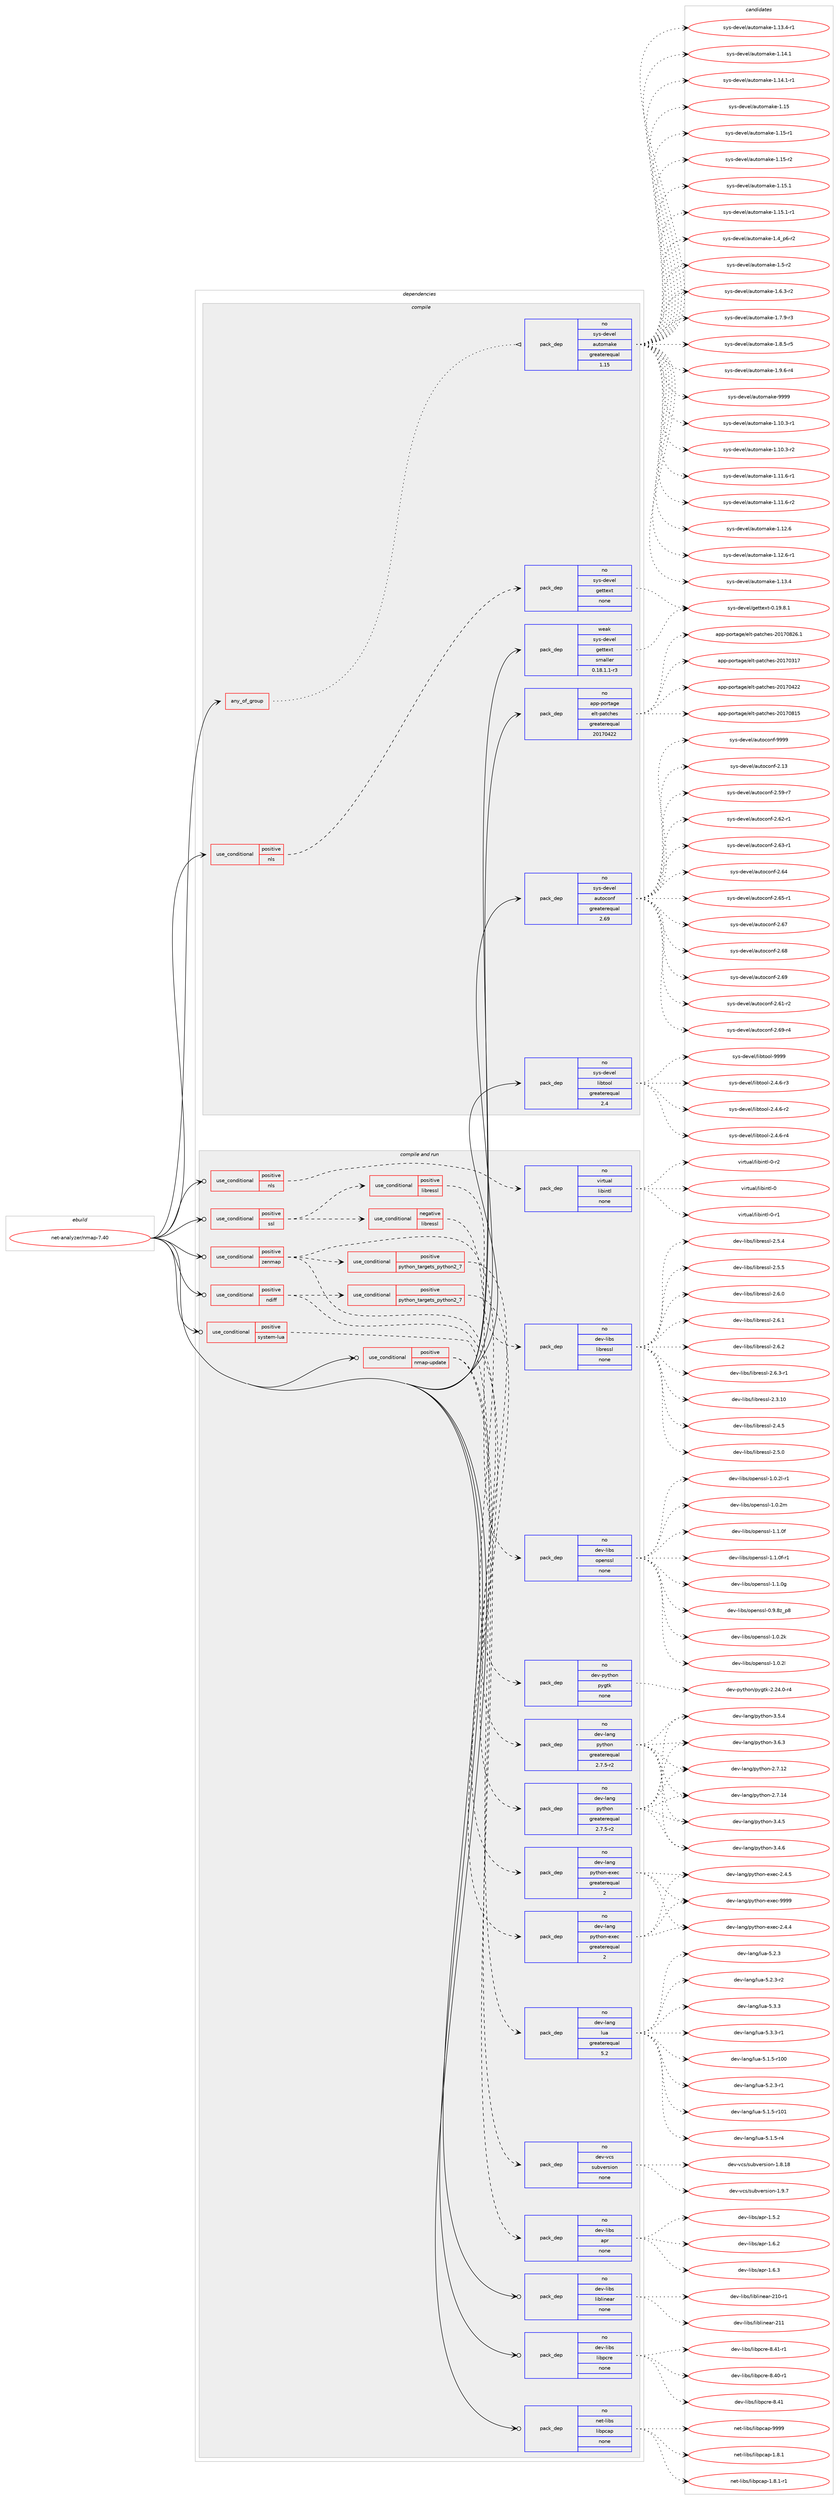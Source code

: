 digraph prolog {

# *************
# Graph options
# *************

newrank=true;
concentrate=true;
compound=true;
graph [rankdir=LR,fontname=Helvetica,fontsize=10,ranksep=1.5];#, ranksep=2.5, nodesep=0.2];
edge  [arrowhead=vee];
node  [fontname=Helvetica,fontsize=10];

# **********
# The ebuild
# **********

subgraph cluster_leftcol {
color=gray;
rank=same;
label=<<i>ebuild</i>>;
id [label="net-analyzer/nmap-7.40", color=red, width=4, href="../net-analyzer/nmap-7.40.svg"];
}

# ****************
# The dependencies
# ****************

subgraph cluster_midcol {
color=gray;
label=<<i>dependencies</i>>;
subgraph cluster_compile {
fillcolor="#eeeeee";
style=filled;
label=<<i>compile</i>>;
subgraph any6389 {
dependency402261 [label=<<TABLE BORDER="0" CELLBORDER="1" CELLSPACING="0" CELLPADDING="4"><TR><TD CELLPADDING="10">any_of_group</TD></TR></TABLE>>, shape=none, color=red];subgraph pack296473 {
dependency402262 [label=<<TABLE BORDER="0" CELLBORDER="1" CELLSPACING="0" CELLPADDING="4" WIDTH="220"><TR><TD ROWSPAN="6" CELLPADDING="30">pack_dep</TD></TR><TR><TD WIDTH="110">no</TD></TR><TR><TD>sys-devel</TD></TR><TR><TD>automake</TD></TR><TR><TD>greaterequal</TD></TR><TR><TD>1.15</TD></TR></TABLE>>, shape=none, color=blue];
}
dependency402261:e -> dependency402262:w [weight=20,style="dotted",arrowhead="oinv"];
}
id:e -> dependency402261:w [weight=20,style="solid",arrowhead="vee"];
subgraph cond99214 {
dependency402263 [label=<<TABLE BORDER="0" CELLBORDER="1" CELLSPACING="0" CELLPADDING="4"><TR><TD ROWSPAN="3" CELLPADDING="10">use_conditional</TD></TR><TR><TD>positive</TD></TR><TR><TD>nls</TD></TR></TABLE>>, shape=none, color=red];
subgraph pack296474 {
dependency402264 [label=<<TABLE BORDER="0" CELLBORDER="1" CELLSPACING="0" CELLPADDING="4" WIDTH="220"><TR><TD ROWSPAN="6" CELLPADDING="30">pack_dep</TD></TR><TR><TD WIDTH="110">no</TD></TR><TR><TD>sys-devel</TD></TR><TR><TD>gettext</TD></TR><TR><TD>none</TD></TR><TR><TD></TD></TR></TABLE>>, shape=none, color=blue];
}
dependency402263:e -> dependency402264:w [weight=20,style="dashed",arrowhead="vee"];
}
id:e -> dependency402263:w [weight=20,style="solid",arrowhead="vee"];
subgraph pack296475 {
dependency402265 [label=<<TABLE BORDER="0" CELLBORDER="1" CELLSPACING="0" CELLPADDING="4" WIDTH="220"><TR><TD ROWSPAN="6" CELLPADDING="30">pack_dep</TD></TR><TR><TD WIDTH="110">no</TD></TR><TR><TD>app-portage</TD></TR><TR><TD>elt-patches</TD></TR><TR><TD>greaterequal</TD></TR><TR><TD>20170422</TD></TR></TABLE>>, shape=none, color=blue];
}
id:e -> dependency402265:w [weight=20,style="solid",arrowhead="vee"];
subgraph pack296476 {
dependency402266 [label=<<TABLE BORDER="0" CELLBORDER="1" CELLSPACING="0" CELLPADDING="4" WIDTH="220"><TR><TD ROWSPAN="6" CELLPADDING="30">pack_dep</TD></TR><TR><TD WIDTH="110">no</TD></TR><TR><TD>sys-devel</TD></TR><TR><TD>autoconf</TD></TR><TR><TD>greaterequal</TD></TR><TR><TD>2.69</TD></TR></TABLE>>, shape=none, color=blue];
}
id:e -> dependency402266:w [weight=20,style="solid",arrowhead="vee"];
subgraph pack296477 {
dependency402267 [label=<<TABLE BORDER="0" CELLBORDER="1" CELLSPACING="0" CELLPADDING="4" WIDTH="220"><TR><TD ROWSPAN="6" CELLPADDING="30">pack_dep</TD></TR><TR><TD WIDTH="110">no</TD></TR><TR><TD>sys-devel</TD></TR><TR><TD>libtool</TD></TR><TR><TD>greaterequal</TD></TR><TR><TD>2.4</TD></TR></TABLE>>, shape=none, color=blue];
}
id:e -> dependency402267:w [weight=20,style="solid",arrowhead="vee"];
subgraph pack296478 {
dependency402268 [label=<<TABLE BORDER="0" CELLBORDER="1" CELLSPACING="0" CELLPADDING="4" WIDTH="220"><TR><TD ROWSPAN="6" CELLPADDING="30">pack_dep</TD></TR><TR><TD WIDTH="110">weak</TD></TR><TR><TD>sys-devel</TD></TR><TR><TD>gettext</TD></TR><TR><TD>smaller</TD></TR><TR><TD>0.18.1.1-r3</TD></TR></TABLE>>, shape=none, color=blue];
}
id:e -> dependency402268:w [weight=20,style="solid",arrowhead="vee"];
}
subgraph cluster_compileandrun {
fillcolor="#eeeeee";
style=filled;
label=<<i>compile and run</i>>;
subgraph cond99215 {
dependency402269 [label=<<TABLE BORDER="0" CELLBORDER="1" CELLSPACING="0" CELLPADDING="4"><TR><TD ROWSPAN="3" CELLPADDING="10">use_conditional</TD></TR><TR><TD>positive</TD></TR><TR><TD>ndiff</TD></TR></TABLE>>, shape=none, color=red];
subgraph cond99216 {
dependency402270 [label=<<TABLE BORDER="0" CELLBORDER="1" CELLSPACING="0" CELLPADDING="4"><TR><TD ROWSPAN="3" CELLPADDING="10">use_conditional</TD></TR><TR><TD>positive</TD></TR><TR><TD>python_targets_python2_7</TD></TR></TABLE>>, shape=none, color=red];
subgraph pack296479 {
dependency402271 [label=<<TABLE BORDER="0" CELLBORDER="1" CELLSPACING="0" CELLPADDING="4" WIDTH="220"><TR><TD ROWSPAN="6" CELLPADDING="30">pack_dep</TD></TR><TR><TD WIDTH="110">no</TD></TR><TR><TD>dev-lang</TD></TR><TR><TD>python</TD></TR><TR><TD>greaterequal</TD></TR><TR><TD>2.7.5-r2</TD></TR></TABLE>>, shape=none, color=blue];
}
dependency402270:e -> dependency402271:w [weight=20,style="dashed",arrowhead="vee"];
}
dependency402269:e -> dependency402270:w [weight=20,style="dashed",arrowhead="vee"];
subgraph pack296480 {
dependency402272 [label=<<TABLE BORDER="0" CELLBORDER="1" CELLSPACING="0" CELLPADDING="4" WIDTH="220"><TR><TD ROWSPAN="6" CELLPADDING="30">pack_dep</TD></TR><TR><TD WIDTH="110">no</TD></TR><TR><TD>dev-lang</TD></TR><TR><TD>python-exec</TD></TR><TR><TD>greaterequal</TD></TR><TR><TD>2</TD></TR></TABLE>>, shape=none, color=blue];
}
dependency402269:e -> dependency402272:w [weight=20,style="dashed",arrowhead="vee"];
}
id:e -> dependency402269:w [weight=20,style="solid",arrowhead="odotvee"];
subgraph cond99217 {
dependency402273 [label=<<TABLE BORDER="0" CELLBORDER="1" CELLSPACING="0" CELLPADDING="4"><TR><TD ROWSPAN="3" CELLPADDING="10">use_conditional</TD></TR><TR><TD>positive</TD></TR><TR><TD>nls</TD></TR></TABLE>>, shape=none, color=red];
subgraph pack296481 {
dependency402274 [label=<<TABLE BORDER="0" CELLBORDER="1" CELLSPACING="0" CELLPADDING="4" WIDTH="220"><TR><TD ROWSPAN="6" CELLPADDING="30">pack_dep</TD></TR><TR><TD WIDTH="110">no</TD></TR><TR><TD>virtual</TD></TR><TR><TD>libintl</TD></TR><TR><TD>none</TD></TR><TR><TD></TD></TR></TABLE>>, shape=none, color=blue];
}
dependency402273:e -> dependency402274:w [weight=20,style="dashed",arrowhead="vee"];
}
id:e -> dependency402273:w [weight=20,style="solid",arrowhead="odotvee"];
subgraph cond99218 {
dependency402275 [label=<<TABLE BORDER="0" CELLBORDER="1" CELLSPACING="0" CELLPADDING="4"><TR><TD ROWSPAN="3" CELLPADDING="10">use_conditional</TD></TR><TR><TD>positive</TD></TR><TR><TD>nmap-update</TD></TR></TABLE>>, shape=none, color=red];
subgraph pack296482 {
dependency402276 [label=<<TABLE BORDER="0" CELLBORDER="1" CELLSPACING="0" CELLPADDING="4" WIDTH="220"><TR><TD ROWSPAN="6" CELLPADDING="30">pack_dep</TD></TR><TR><TD WIDTH="110">no</TD></TR><TR><TD>dev-libs</TD></TR><TR><TD>apr</TD></TR><TR><TD>none</TD></TR><TR><TD></TD></TR></TABLE>>, shape=none, color=blue];
}
dependency402275:e -> dependency402276:w [weight=20,style="dashed",arrowhead="vee"];
subgraph pack296483 {
dependency402277 [label=<<TABLE BORDER="0" CELLBORDER="1" CELLSPACING="0" CELLPADDING="4" WIDTH="220"><TR><TD ROWSPAN="6" CELLPADDING="30">pack_dep</TD></TR><TR><TD WIDTH="110">no</TD></TR><TR><TD>dev-vcs</TD></TR><TR><TD>subversion</TD></TR><TR><TD>none</TD></TR><TR><TD></TD></TR></TABLE>>, shape=none, color=blue];
}
dependency402275:e -> dependency402277:w [weight=20,style="dashed",arrowhead="vee"];
}
id:e -> dependency402275:w [weight=20,style="solid",arrowhead="odotvee"];
subgraph cond99219 {
dependency402278 [label=<<TABLE BORDER="0" CELLBORDER="1" CELLSPACING="0" CELLPADDING="4"><TR><TD ROWSPAN="3" CELLPADDING="10">use_conditional</TD></TR><TR><TD>positive</TD></TR><TR><TD>ssl</TD></TR></TABLE>>, shape=none, color=red];
subgraph cond99220 {
dependency402279 [label=<<TABLE BORDER="0" CELLBORDER="1" CELLSPACING="0" CELLPADDING="4"><TR><TD ROWSPAN="3" CELLPADDING="10">use_conditional</TD></TR><TR><TD>negative</TD></TR><TR><TD>libressl</TD></TR></TABLE>>, shape=none, color=red];
subgraph pack296484 {
dependency402280 [label=<<TABLE BORDER="0" CELLBORDER="1" CELLSPACING="0" CELLPADDING="4" WIDTH="220"><TR><TD ROWSPAN="6" CELLPADDING="30">pack_dep</TD></TR><TR><TD WIDTH="110">no</TD></TR><TR><TD>dev-libs</TD></TR><TR><TD>openssl</TD></TR><TR><TD>none</TD></TR><TR><TD></TD></TR></TABLE>>, shape=none, color=blue];
}
dependency402279:e -> dependency402280:w [weight=20,style="dashed",arrowhead="vee"];
}
dependency402278:e -> dependency402279:w [weight=20,style="dashed",arrowhead="vee"];
subgraph cond99221 {
dependency402281 [label=<<TABLE BORDER="0" CELLBORDER="1" CELLSPACING="0" CELLPADDING="4"><TR><TD ROWSPAN="3" CELLPADDING="10">use_conditional</TD></TR><TR><TD>positive</TD></TR><TR><TD>libressl</TD></TR></TABLE>>, shape=none, color=red];
subgraph pack296485 {
dependency402282 [label=<<TABLE BORDER="0" CELLBORDER="1" CELLSPACING="0" CELLPADDING="4" WIDTH="220"><TR><TD ROWSPAN="6" CELLPADDING="30">pack_dep</TD></TR><TR><TD WIDTH="110">no</TD></TR><TR><TD>dev-libs</TD></TR><TR><TD>libressl</TD></TR><TR><TD>none</TD></TR><TR><TD></TD></TR></TABLE>>, shape=none, color=blue];
}
dependency402281:e -> dependency402282:w [weight=20,style="dashed",arrowhead="vee"];
}
dependency402278:e -> dependency402281:w [weight=20,style="dashed",arrowhead="vee"];
}
id:e -> dependency402278:w [weight=20,style="solid",arrowhead="odotvee"];
subgraph cond99222 {
dependency402283 [label=<<TABLE BORDER="0" CELLBORDER="1" CELLSPACING="0" CELLPADDING="4"><TR><TD ROWSPAN="3" CELLPADDING="10">use_conditional</TD></TR><TR><TD>positive</TD></TR><TR><TD>system-lua</TD></TR></TABLE>>, shape=none, color=red];
subgraph pack296486 {
dependency402284 [label=<<TABLE BORDER="0" CELLBORDER="1" CELLSPACING="0" CELLPADDING="4" WIDTH="220"><TR><TD ROWSPAN="6" CELLPADDING="30">pack_dep</TD></TR><TR><TD WIDTH="110">no</TD></TR><TR><TD>dev-lang</TD></TR><TR><TD>lua</TD></TR><TR><TD>greaterequal</TD></TR><TR><TD>5.2</TD></TR></TABLE>>, shape=none, color=blue];
}
dependency402283:e -> dependency402284:w [weight=20,style="dashed",arrowhead="vee"];
}
id:e -> dependency402283:w [weight=20,style="solid",arrowhead="odotvee"];
subgraph cond99223 {
dependency402285 [label=<<TABLE BORDER="0" CELLBORDER="1" CELLSPACING="0" CELLPADDING="4"><TR><TD ROWSPAN="3" CELLPADDING="10">use_conditional</TD></TR><TR><TD>positive</TD></TR><TR><TD>zenmap</TD></TR></TABLE>>, shape=none, color=red];
subgraph pack296487 {
dependency402286 [label=<<TABLE BORDER="0" CELLBORDER="1" CELLSPACING="0" CELLPADDING="4" WIDTH="220"><TR><TD ROWSPAN="6" CELLPADDING="30">pack_dep</TD></TR><TR><TD WIDTH="110">no</TD></TR><TR><TD>dev-python</TD></TR><TR><TD>pygtk</TD></TR><TR><TD>none</TD></TR><TR><TD></TD></TR></TABLE>>, shape=none, color=blue];
}
dependency402285:e -> dependency402286:w [weight=20,style="dashed",arrowhead="vee"];
subgraph cond99224 {
dependency402287 [label=<<TABLE BORDER="0" CELLBORDER="1" CELLSPACING="0" CELLPADDING="4"><TR><TD ROWSPAN="3" CELLPADDING="10">use_conditional</TD></TR><TR><TD>positive</TD></TR><TR><TD>python_targets_python2_7</TD></TR></TABLE>>, shape=none, color=red];
subgraph pack296488 {
dependency402288 [label=<<TABLE BORDER="0" CELLBORDER="1" CELLSPACING="0" CELLPADDING="4" WIDTH="220"><TR><TD ROWSPAN="6" CELLPADDING="30">pack_dep</TD></TR><TR><TD WIDTH="110">no</TD></TR><TR><TD>dev-lang</TD></TR><TR><TD>python</TD></TR><TR><TD>greaterequal</TD></TR><TR><TD>2.7.5-r2</TD></TR></TABLE>>, shape=none, color=blue];
}
dependency402287:e -> dependency402288:w [weight=20,style="dashed",arrowhead="vee"];
}
dependency402285:e -> dependency402287:w [weight=20,style="dashed",arrowhead="vee"];
subgraph pack296489 {
dependency402289 [label=<<TABLE BORDER="0" CELLBORDER="1" CELLSPACING="0" CELLPADDING="4" WIDTH="220"><TR><TD ROWSPAN="6" CELLPADDING="30">pack_dep</TD></TR><TR><TD WIDTH="110">no</TD></TR><TR><TD>dev-lang</TD></TR><TR><TD>python-exec</TD></TR><TR><TD>greaterequal</TD></TR><TR><TD>2</TD></TR></TABLE>>, shape=none, color=blue];
}
dependency402285:e -> dependency402289:w [weight=20,style="dashed",arrowhead="vee"];
}
id:e -> dependency402285:w [weight=20,style="solid",arrowhead="odotvee"];
subgraph pack296490 {
dependency402290 [label=<<TABLE BORDER="0" CELLBORDER="1" CELLSPACING="0" CELLPADDING="4" WIDTH="220"><TR><TD ROWSPAN="6" CELLPADDING="30">pack_dep</TD></TR><TR><TD WIDTH="110">no</TD></TR><TR><TD>dev-libs</TD></TR><TR><TD>liblinear</TD></TR><TR><TD>none</TD></TR><TR><TD></TD></TR></TABLE>>, shape=none, color=blue];
}
id:e -> dependency402290:w [weight=20,style="solid",arrowhead="odotvee"];
subgraph pack296491 {
dependency402291 [label=<<TABLE BORDER="0" CELLBORDER="1" CELLSPACING="0" CELLPADDING="4" WIDTH="220"><TR><TD ROWSPAN="6" CELLPADDING="30">pack_dep</TD></TR><TR><TD WIDTH="110">no</TD></TR><TR><TD>dev-libs</TD></TR><TR><TD>libpcre</TD></TR><TR><TD>none</TD></TR><TR><TD></TD></TR></TABLE>>, shape=none, color=blue];
}
id:e -> dependency402291:w [weight=20,style="solid",arrowhead="odotvee"];
subgraph pack296492 {
dependency402292 [label=<<TABLE BORDER="0" CELLBORDER="1" CELLSPACING="0" CELLPADDING="4" WIDTH="220"><TR><TD ROWSPAN="6" CELLPADDING="30">pack_dep</TD></TR><TR><TD WIDTH="110">no</TD></TR><TR><TD>net-libs</TD></TR><TR><TD>libpcap</TD></TR><TR><TD>none</TD></TR><TR><TD></TD></TR></TABLE>>, shape=none, color=blue];
}
id:e -> dependency402292:w [weight=20,style="solid",arrowhead="odotvee"];
}
subgraph cluster_run {
fillcolor="#eeeeee";
style=filled;
label=<<i>run</i>>;
}
}

# **************
# The candidates
# **************

subgraph cluster_choices {
rank=same;
color=gray;
label=<<i>candidates</i>>;

subgraph choice296473 {
color=black;
nodesep=1;
choice11512111545100101118101108479711711611110997107101454946494846514511449 [label="sys-devel/automake-1.10.3-r1", color=red, width=4,href="../sys-devel/automake-1.10.3-r1.svg"];
choice11512111545100101118101108479711711611110997107101454946494846514511450 [label="sys-devel/automake-1.10.3-r2", color=red, width=4,href="../sys-devel/automake-1.10.3-r2.svg"];
choice11512111545100101118101108479711711611110997107101454946494946544511449 [label="sys-devel/automake-1.11.6-r1", color=red, width=4,href="../sys-devel/automake-1.11.6-r1.svg"];
choice11512111545100101118101108479711711611110997107101454946494946544511450 [label="sys-devel/automake-1.11.6-r2", color=red, width=4,href="../sys-devel/automake-1.11.6-r2.svg"];
choice1151211154510010111810110847971171161111099710710145494649504654 [label="sys-devel/automake-1.12.6", color=red, width=4,href="../sys-devel/automake-1.12.6.svg"];
choice11512111545100101118101108479711711611110997107101454946495046544511449 [label="sys-devel/automake-1.12.6-r1", color=red, width=4,href="../sys-devel/automake-1.12.6-r1.svg"];
choice1151211154510010111810110847971171161111099710710145494649514652 [label="sys-devel/automake-1.13.4", color=red, width=4,href="../sys-devel/automake-1.13.4.svg"];
choice11512111545100101118101108479711711611110997107101454946495146524511449 [label="sys-devel/automake-1.13.4-r1", color=red, width=4,href="../sys-devel/automake-1.13.4-r1.svg"];
choice1151211154510010111810110847971171161111099710710145494649524649 [label="sys-devel/automake-1.14.1", color=red, width=4,href="../sys-devel/automake-1.14.1.svg"];
choice11512111545100101118101108479711711611110997107101454946495246494511449 [label="sys-devel/automake-1.14.1-r1", color=red, width=4,href="../sys-devel/automake-1.14.1-r1.svg"];
choice115121115451001011181011084797117116111109971071014549464953 [label="sys-devel/automake-1.15", color=red, width=4,href="../sys-devel/automake-1.15.svg"];
choice1151211154510010111810110847971171161111099710710145494649534511449 [label="sys-devel/automake-1.15-r1", color=red, width=4,href="../sys-devel/automake-1.15-r1.svg"];
choice1151211154510010111810110847971171161111099710710145494649534511450 [label="sys-devel/automake-1.15-r2", color=red, width=4,href="../sys-devel/automake-1.15-r2.svg"];
choice1151211154510010111810110847971171161111099710710145494649534649 [label="sys-devel/automake-1.15.1", color=red, width=4,href="../sys-devel/automake-1.15.1.svg"];
choice11512111545100101118101108479711711611110997107101454946495346494511449 [label="sys-devel/automake-1.15.1-r1", color=red, width=4,href="../sys-devel/automake-1.15.1-r1.svg"];
choice115121115451001011181011084797117116111109971071014549465295112544511450 [label="sys-devel/automake-1.4_p6-r2", color=red, width=4,href="../sys-devel/automake-1.4_p6-r2.svg"];
choice11512111545100101118101108479711711611110997107101454946534511450 [label="sys-devel/automake-1.5-r2", color=red, width=4,href="../sys-devel/automake-1.5-r2.svg"];
choice115121115451001011181011084797117116111109971071014549465446514511450 [label="sys-devel/automake-1.6.3-r2", color=red, width=4,href="../sys-devel/automake-1.6.3-r2.svg"];
choice115121115451001011181011084797117116111109971071014549465546574511451 [label="sys-devel/automake-1.7.9-r3", color=red, width=4,href="../sys-devel/automake-1.7.9-r3.svg"];
choice115121115451001011181011084797117116111109971071014549465646534511453 [label="sys-devel/automake-1.8.5-r5", color=red, width=4,href="../sys-devel/automake-1.8.5-r5.svg"];
choice115121115451001011181011084797117116111109971071014549465746544511452 [label="sys-devel/automake-1.9.6-r4", color=red, width=4,href="../sys-devel/automake-1.9.6-r4.svg"];
choice115121115451001011181011084797117116111109971071014557575757 [label="sys-devel/automake-9999", color=red, width=4,href="../sys-devel/automake-9999.svg"];
dependency402262:e -> choice11512111545100101118101108479711711611110997107101454946494846514511449:w [style=dotted,weight="100"];
dependency402262:e -> choice11512111545100101118101108479711711611110997107101454946494846514511450:w [style=dotted,weight="100"];
dependency402262:e -> choice11512111545100101118101108479711711611110997107101454946494946544511449:w [style=dotted,weight="100"];
dependency402262:e -> choice11512111545100101118101108479711711611110997107101454946494946544511450:w [style=dotted,weight="100"];
dependency402262:e -> choice1151211154510010111810110847971171161111099710710145494649504654:w [style=dotted,weight="100"];
dependency402262:e -> choice11512111545100101118101108479711711611110997107101454946495046544511449:w [style=dotted,weight="100"];
dependency402262:e -> choice1151211154510010111810110847971171161111099710710145494649514652:w [style=dotted,weight="100"];
dependency402262:e -> choice11512111545100101118101108479711711611110997107101454946495146524511449:w [style=dotted,weight="100"];
dependency402262:e -> choice1151211154510010111810110847971171161111099710710145494649524649:w [style=dotted,weight="100"];
dependency402262:e -> choice11512111545100101118101108479711711611110997107101454946495246494511449:w [style=dotted,weight="100"];
dependency402262:e -> choice115121115451001011181011084797117116111109971071014549464953:w [style=dotted,weight="100"];
dependency402262:e -> choice1151211154510010111810110847971171161111099710710145494649534511449:w [style=dotted,weight="100"];
dependency402262:e -> choice1151211154510010111810110847971171161111099710710145494649534511450:w [style=dotted,weight="100"];
dependency402262:e -> choice1151211154510010111810110847971171161111099710710145494649534649:w [style=dotted,weight="100"];
dependency402262:e -> choice11512111545100101118101108479711711611110997107101454946495346494511449:w [style=dotted,weight="100"];
dependency402262:e -> choice115121115451001011181011084797117116111109971071014549465295112544511450:w [style=dotted,weight="100"];
dependency402262:e -> choice11512111545100101118101108479711711611110997107101454946534511450:w [style=dotted,weight="100"];
dependency402262:e -> choice115121115451001011181011084797117116111109971071014549465446514511450:w [style=dotted,weight="100"];
dependency402262:e -> choice115121115451001011181011084797117116111109971071014549465546574511451:w [style=dotted,weight="100"];
dependency402262:e -> choice115121115451001011181011084797117116111109971071014549465646534511453:w [style=dotted,weight="100"];
dependency402262:e -> choice115121115451001011181011084797117116111109971071014549465746544511452:w [style=dotted,weight="100"];
dependency402262:e -> choice115121115451001011181011084797117116111109971071014557575757:w [style=dotted,weight="100"];
}
subgraph choice296474 {
color=black;
nodesep=1;
choice1151211154510010111810110847103101116116101120116454846495746564649 [label="sys-devel/gettext-0.19.8.1", color=red, width=4,href="../sys-devel/gettext-0.19.8.1.svg"];
dependency402264:e -> choice1151211154510010111810110847103101116116101120116454846495746564649:w [style=dotted,weight="100"];
}
subgraph choice296475 {
color=black;
nodesep=1;
choice97112112451121111141169710310147101108116451129711699104101115455048495548514955 [label="app-portage/elt-patches-20170317", color=red, width=4,href="../app-portage/elt-patches-20170317.svg"];
choice97112112451121111141169710310147101108116451129711699104101115455048495548525050 [label="app-portage/elt-patches-20170422", color=red, width=4,href="../app-portage/elt-patches-20170422.svg"];
choice97112112451121111141169710310147101108116451129711699104101115455048495548564953 [label="app-portage/elt-patches-20170815", color=red, width=4,href="../app-portage/elt-patches-20170815.svg"];
choice971121124511211111411697103101471011081164511297116991041011154550484955485650544649 [label="app-portage/elt-patches-20170826.1", color=red, width=4,href="../app-portage/elt-patches-20170826.1.svg"];
dependency402265:e -> choice97112112451121111141169710310147101108116451129711699104101115455048495548514955:w [style=dotted,weight="100"];
dependency402265:e -> choice97112112451121111141169710310147101108116451129711699104101115455048495548525050:w [style=dotted,weight="100"];
dependency402265:e -> choice97112112451121111141169710310147101108116451129711699104101115455048495548564953:w [style=dotted,weight="100"];
dependency402265:e -> choice971121124511211111411697103101471011081164511297116991041011154550484955485650544649:w [style=dotted,weight="100"];
}
subgraph choice296476 {
color=black;
nodesep=1;
choice115121115451001011181011084797117116111991111101024550464951 [label="sys-devel/autoconf-2.13", color=red, width=4,href="../sys-devel/autoconf-2.13.svg"];
choice1151211154510010111810110847971171161119911111010245504653574511455 [label="sys-devel/autoconf-2.59-r7", color=red, width=4,href="../sys-devel/autoconf-2.59-r7.svg"];
choice1151211154510010111810110847971171161119911111010245504654494511450 [label="sys-devel/autoconf-2.61-r2", color=red, width=4,href="../sys-devel/autoconf-2.61-r2.svg"];
choice1151211154510010111810110847971171161119911111010245504654504511449 [label="sys-devel/autoconf-2.62-r1", color=red, width=4,href="../sys-devel/autoconf-2.62-r1.svg"];
choice1151211154510010111810110847971171161119911111010245504654514511449 [label="sys-devel/autoconf-2.63-r1", color=red, width=4,href="../sys-devel/autoconf-2.63-r1.svg"];
choice115121115451001011181011084797117116111991111101024550465452 [label="sys-devel/autoconf-2.64", color=red, width=4,href="../sys-devel/autoconf-2.64.svg"];
choice1151211154510010111810110847971171161119911111010245504654534511449 [label="sys-devel/autoconf-2.65-r1", color=red, width=4,href="../sys-devel/autoconf-2.65-r1.svg"];
choice115121115451001011181011084797117116111991111101024550465455 [label="sys-devel/autoconf-2.67", color=red, width=4,href="../sys-devel/autoconf-2.67.svg"];
choice115121115451001011181011084797117116111991111101024550465456 [label="sys-devel/autoconf-2.68", color=red, width=4,href="../sys-devel/autoconf-2.68.svg"];
choice115121115451001011181011084797117116111991111101024550465457 [label="sys-devel/autoconf-2.69", color=red, width=4,href="../sys-devel/autoconf-2.69.svg"];
choice1151211154510010111810110847971171161119911111010245504654574511452 [label="sys-devel/autoconf-2.69-r4", color=red, width=4,href="../sys-devel/autoconf-2.69-r4.svg"];
choice115121115451001011181011084797117116111991111101024557575757 [label="sys-devel/autoconf-9999", color=red, width=4,href="../sys-devel/autoconf-9999.svg"];
dependency402266:e -> choice115121115451001011181011084797117116111991111101024550464951:w [style=dotted,weight="100"];
dependency402266:e -> choice1151211154510010111810110847971171161119911111010245504653574511455:w [style=dotted,weight="100"];
dependency402266:e -> choice1151211154510010111810110847971171161119911111010245504654494511450:w [style=dotted,weight="100"];
dependency402266:e -> choice1151211154510010111810110847971171161119911111010245504654504511449:w [style=dotted,weight="100"];
dependency402266:e -> choice1151211154510010111810110847971171161119911111010245504654514511449:w [style=dotted,weight="100"];
dependency402266:e -> choice115121115451001011181011084797117116111991111101024550465452:w [style=dotted,weight="100"];
dependency402266:e -> choice1151211154510010111810110847971171161119911111010245504654534511449:w [style=dotted,weight="100"];
dependency402266:e -> choice115121115451001011181011084797117116111991111101024550465455:w [style=dotted,weight="100"];
dependency402266:e -> choice115121115451001011181011084797117116111991111101024550465456:w [style=dotted,weight="100"];
dependency402266:e -> choice115121115451001011181011084797117116111991111101024550465457:w [style=dotted,weight="100"];
dependency402266:e -> choice1151211154510010111810110847971171161119911111010245504654574511452:w [style=dotted,weight="100"];
dependency402266:e -> choice115121115451001011181011084797117116111991111101024557575757:w [style=dotted,weight="100"];
}
subgraph choice296477 {
color=black;
nodesep=1;
choice1151211154510010111810110847108105981161111111084550465246544511450 [label="sys-devel/libtool-2.4.6-r2", color=red, width=4,href="../sys-devel/libtool-2.4.6-r2.svg"];
choice1151211154510010111810110847108105981161111111084550465246544511451 [label="sys-devel/libtool-2.4.6-r3", color=red, width=4,href="../sys-devel/libtool-2.4.6-r3.svg"];
choice1151211154510010111810110847108105981161111111084550465246544511452 [label="sys-devel/libtool-2.4.6-r4", color=red, width=4,href="../sys-devel/libtool-2.4.6-r4.svg"];
choice1151211154510010111810110847108105981161111111084557575757 [label="sys-devel/libtool-9999", color=red, width=4,href="../sys-devel/libtool-9999.svg"];
dependency402267:e -> choice1151211154510010111810110847108105981161111111084550465246544511450:w [style=dotted,weight="100"];
dependency402267:e -> choice1151211154510010111810110847108105981161111111084550465246544511451:w [style=dotted,weight="100"];
dependency402267:e -> choice1151211154510010111810110847108105981161111111084550465246544511452:w [style=dotted,weight="100"];
dependency402267:e -> choice1151211154510010111810110847108105981161111111084557575757:w [style=dotted,weight="100"];
}
subgraph choice296478 {
color=black;
nodesep=1;
choice1151211154510010111810110847103101116116101120116454846495746564649 [label="sys-devel/gettext-0.19.8.1", color=red, width=4,href="../sys-devel/gettext-0.19.8.1.svg"];
dependency402268:e -> choice1151211154510010111810110847103101116116101120116454846495746564649:w [style=dotted,weight="100"];
}
subgraph choice296479 {
color=black;
nodesep=1;
choice10010111845108971101034711212111610411111045504655464950 [label="dev-lang/python-2.7.12", color=red, width=4,href="../dev-lang/python-2.7.12.svg"];
choice10010111845108971101034711212111610411111045504655464952 [label="dev-lang/python-2.7.14", color=red, width=4,href="../dev-lang/python-2.7.14.svg"];
choice100101118451089711010347112121116104111110455146524653 [label="dev-lang/python-3.4.5", color=red, width=4,href="../dev-lang/python-3.4.5.svg"];
choice100101118451089711010347112121116104111110455146524654 [label="dev-lang/python-3.4.6", color=red, width=4,href="../dev-lang/python-3.4.6.svg"];
choice100101118451089711010347112121116104111110455146534652 [label="dev-lang/python-3.5.4", color=red, width=4,href="../dev-lang/python-3.5.4.svg"];
choice100101118451089711010347112121116104111110455146544651 [label="dev-lang/python-3.6.3", color=red, width=4,href="../dev-lang/python-3.6.3.svg"];
dependency402271:e -> choice10010111845108971101034711212111610411111045504655464950:w [style=dotted,weight="100"];
dependency402271:e -> choice10010111845108971101034711212111610411111045504655464952:w [style=dotted,weight="100"];
dependency402271:e -> choice100101118451089711010347112121116104111110455146524653:w [style=dotted,weight="100"];
dependency402271:e -> choice100101118451089711010347112121116104111110455146524654:w [style=dotted,weight="100"];
dependency402271:e -> choice100101118451089711010347112121116104111110455146534652:w [style=dotted,weight="100"];
dependency402271:e -> choice100101118451089711010347112121116104111110455146544651:w [style=dotted,weight="100"];
}
subgraph choice296480 {
color=black;
nodesep=1;
choice1001011184510897110103471121211161041111104510112010199455046524652 [label="dev-lang/python-exec-2.4.4", color=red, width=4,href="../dev-lang/python-exec-2.4.4.svg"];
choice1001011184510897110103471121211161041111104510112010199455046524653 [label="dev-lang/python-exec-2.4.5", color=red, width=4,href="../dev-lang/python-exec-2.4.5.svg"];
choice10010111845108971101034711212111610411111045101120101994557575757 [label="dev-lang/python-exec-9999", color=red, width=4,href="../dev-lang/python-exec-9999.svg"];
dependency402272:e -> choice1001011184510897110103471121211161041111104510112010199455046524652:w [style=dotted,weight="100"];
dependency402272:e -> choice1001011184510897110103471121211161041111104510112010199455046524653:w [style=dotted,weight="100"];
dependency402272:e -> choice10010111845108971101034711212111610411111045101120101994557575757:w [style=dotted,weight="100"];
}
subgraph choice296481 {
color=black;
nodesep=1;
choice1181051141161179710847108105981051101161084548 [label="virtual/libintl-0", color=red, width=4,href="../virtual/libintl-0.svg"];
choice11810511411611797108471081059810511011610845484511449 [label="virtual/libintl-0-r1", color=red, width=4,href="../virtual/libintl-0-r1.svg"];
choice11810511411611797108471081059810511011610845484511450 [label="virtual/libintl-0-r2", color=red, width=4,href="../virtual/libintl-0-r2.svg"];
dependency402274:e -> choice1181051141161179710847108105981051101161084548:w [style=dotted,weight="100"];
dependency402274:e -> choice11810511411611797108471081059810511011610845484511449:w [style=dotted,weight="100"];
dependency402274:e -> choice11810511411611797108471081059810511011610845484511450:w [style=dotted,weight="100"];
}
subgraph choice296482 {
color=black;
nodesep=1;
choice10010111845108105981154797112114454946534650 [label="dev-libs/apr-1.5.2", color=red, width=4,href="../dev-libs/apr-1.5.2.svg"];
choice10010111845108105981154797112114454946544650 [label="dev-libs/apr-1.6.2", color=red, width=4,href="../dev-libs/apr-1.6.2.svg"];
choice10010111845108105981154797112114454946544651 [label="dev-libs/apr-1.6.3", color=red, width=4,href="../dev-libs/apr-1.6.3.svg"];
dependency402276:e -> choice10010111845108105981154797112114454946534650:w [style=dotted,weight="100"];
dependency402276:e -> choice10010111845108105981154797112114454946544650:w [style=dotted,weight="100"];
dependency402276:e -> choice10010111845108105981154797112114454946544651:w [style=dotted,weight="100"];
}
subgraph choice296483 {
color=black;
nodesep=1;
choice1001011184511899115471151179811810111411510511111045494656464956 [label="dev-vcs/subversion-1.8.18", color=red, width=4,href="../dev-vcs/subversion-1.8.18.svg"];
choice10010111845118991154711511798118101114115105111110454946574655 [label="dev-vcs/subversion-1.9.7", color=red, width=4,href="../dev-vcs/subversion-1.9.7.svg"];
dependency402277:e -> choice1001011184511899115471151179811810111411510511111045494656464956:w [style=dotted,weight="100"];
dependency402277:e -> choice10010111845118991154711511798118101114115105111110454946574655:w [style=dotted,weight="100"];
}
subgraph choice296484 {
color=black;
nodesep=1;
choice1001011184510810598115471111121011101151151084548465746561229511256 [label="dev-libs/openssl-0.9.8z_p8", color=red, width=4,href="../dev-libs/openssl-0.9.8z_p8.svg"];
choice100101118451081059811547111112101110115115108454946484650107 [label="dev-libs/openssl-1.0.2k", color=red, width=4,href="../dev-libs/openssl-1.0.2k.svg"];
choice100101118451081059811547111112101110115115108454946484650108 [label="dev-libs/openssl-1.0.2l", color=red, width=4,href="../dev-libs/openssl-1.0.2l.svg"];
choice1001011184510810598115471111121011101151151084549464846501084511449 [label="dev-libs/openssl-1.0.2l-r1", color=red, width=4,href="../dev-libs/openssl-1.0.2l-r1.svg"];
choice100101118451081059811547111112101110115115108454946484650109 [label="dev-libs/openssl-1.0.2m", color=red, width=4,href="../dev-libs/openssl-1.0.2m.svg"];
choice100101118451081059811547111112101110115115108454946494648102 [label="dev-libs/openssl-1.1.0f", color=red, width=4,href="../dev-libs/openssl-1.1.0f.svg"];
choice1001011184510810598115471111121011101151151084549464946481024511449 [label="dev-libs/openssl-1.1.0f-r1", color=red, width=4,href="../dev-libs/openssl-1.1.0f-r1.svg"];
choice100101118451081059811547111112101110115115108454946494648103 [label="dev-libs/openssl-1.1.0g", color=red, width=4,href="../dev-libs/openssl-1.1.0g.svg"];
dependency402280:e -> choice1001011184510810598115471111121011101151151084548465746561229511256:w [style=dotted,weight="100"];
dependency402280:e -> choice100101118451081059811547111112101110115115108454946484650107:w [style=dotted,weight="100"];
dependency402280:e -> choice100101118451081059811547111112101110115115108454946484650108:w [style=dotted,weight="100"];
dependency402280:e -> choice1001011184510810598115471111121011101151151084549464846501084511449:w [style=dotted,weight="100"];
dependency402280:e -> choice100101118451081059811547111112101110115115108454946484650109:w [style=dotted,weight="100"];
dependency402280:e -> choice100101118451081059811547111112101110115115108454946494648102:w [style=dotted,weight="100"];
dependency402280:e -> choice1001011184510810598115471111121011101151151084549464946481024511449:w [style=dotted,weight="100"];
dependency402280:e -> choice100101118451081059811547111112101110115115108454946494648103:w [style=dotted,weight="100"];
}
subgraph choice296485 {
color=black;
nodesep=1;
choice1001011184510810598115471081059811410111511510845504651464948 [label="dev-libs/libressl-2.3.10", color=red, width=4,href="../dev-libs/libressl-2.3.10.svg"];
choice10010111845108105981154710810598114101115115108455046524653 [label="dev-libs/libressl-2.4.5", color=red, width=4,href="../dev-libs/libressl-2.4.5.svg"];
choice10010111845108105981154710810598114101115115108455046534648 [label="dev-libs/libressl-2.5.0", color=red, width=4,href="../dev-libs/libressl-2.5.0.svg"];
choice10010111845108105981154710810598114101115115108455046534652 [label="dev-libs/libressl-2.5.4", color=red, width=4,href="../dev-libs/libressl-2.5.4.svg"];
choice10010111845108105981154710810598114101115115108455046534653 [label="dev-libs/libressl-2.5.5", color=red, width=4,href="../dev-libs/libressl-2.5.5.svg"];
choice10010111845108105981154710810598114101115115108455046544648 [label="dev-libs/libressl-2.6.0", color=red, width=4,href="../dev-libs/libressl-2.6.0.svg"];
choice10010111845108105981154710810598114101115115108455046544649 [label="dev-libs/libressl-2.6.1", color=red, width=4,href="../dev-libs/libressl-2.6.1.svg"];
choice10010111845108105981154710810598114101115115108455046544650 [label="dev-libs/libressl-2.6.2", color=red, width=4,href="../dev-libs/libressl-2.6.2.svg"];
choice100101118451081059811547108105981141011151151084550465446514511449 [label="dev-libs/libressl-2.6.3-r1", color=red, width=4,href="../dev-libs/libressl-2.6.3-r1.svg"];
dependency402282:e -> choice1001011184510810598115471081059811410111511510845504651464948:w [style=dotted,weight="100"];
dependency402282:e -> choice10010111845108105981154710810598114101115115108455046524653:w [style=dotted,weight="100"];
dependency402282:e -> choice10010111845108105981154710810598114101115115108455046534648:w [style=dotted,weight="100"];
dependency402282:e -> choice10010111845108105981154710810598114101115115108455046534652:w [style=dotted,weight="100"];
dependency402282:e -> choice10010111845108105981154710810598114101115115108455046534653:w [style=dotted,weight="100"];
dependency402282:e -> choice10010111845108105981154710810598114101115115108455046544648:w [style=dotted,weight="100"];
dependency402282:e -> choice10010111845108105981154710810598114101115115108455046544649:w [style=dotted,weight="100"];
dependency402282:e -> choice10010111845108105981154710810598114101115115108455046544650:w [style=dotted,weight="100"];
dependency402282:e -> choice100101118451081059811547108105981141011151151084550465446514511449:w [style=dotted,weight="100"];
}
subgraph choice296486 {
color=black;
nodesep=1;
choice1001011184510897110103471081179745534649465345114494848 [label="dev-lang/lua-5.1.5-r100", color=red, width=4,href="../dev-lang/lua-5.1.5-r100.svg"];
choice1001011184510897110103471081179745534649465345114494849 [label="dev-lang/lua-5.1.5-r101", color=red, width=4,href="../dev-lang/lua-5.1.5-r101.svg"];
choice100101118451089711010347108117974553464946534511452 [label="dev-lang/lua-5.1.5-r4", color=red, width=4,href="../dev-lang/lua-5.1.5-r4.svg"];
choice10010111845108971101034710811797455346504651 [label="dev-lang/lua-5.2.3", color=red, width=4,href="../dev-lang/lua-5.2.3.svg"];
choice100101118451089711010347108117974553465046514511449 [label="dev-lang/lua-5.2.3-r1", color=red, width=4,href="../dev-lang/lua-5.2.3-r1.svg"];
choice100101118451089711010347108117974553465046514511450 [label="dev-lang/lua-5.2.3-r2", color=red, width=4,href="../dev-lang/lua-5.2.3-r2.svg"];
choice10010111845108971101034710811797455346514651 [label="dev-lang/lua-5.3.3", color=red, width=4,href="../dev-lang/lua-5.3.3.svg"];
choice100101118451089711010347108117974553465146514511449 [label="dev-lang/lua-5.3.3-r1", color=red, width=4,href="../dev-lang/lua-5.3.3-r1.svg"];
dependency402284:e -> choice1001011184510897110103471081179745534649465345114494848:w [style=dotted,weight="100"];
dependency402284:e -> choice1001011184510897110103471081179745534649465345114494849:w [style=dotted,weight="100"];
dependency402284:e -> choice100101118451089711010347108117974553464946534511452:w [style=dotted,weight="100"];
dependency402284:e -> choice10010111845108971101034710811797455346504651:w [style=dotted,weight="100"];
dependency402284:e -> choice100101118451089711010347108117974553465046514511449:w [style=dotted,weight="100"];
dependency402284:e -> choice100101118451089711010347108117974553465046514511450:w [style=dotted,weight="100"];
dependency402284:e -> choice10010111845108971101034710811797455346514651:w [style=dotted,weight="100"];
dependency402284:e -> choice100101118451089711010347108117974553465146514511449:w [style=dotted,weight="100"];
}
subgraph choice296487 {
color=black;
nodesep=1;
choice1001011184511212111610411111047112121103116107455046505246484511452 [label="dev-python/pygtk-2.24.0-r4", color=red, width=4,href="../dev-python/pygtk-2.24.0-r4.svg"];
dependency402286:e -> choice1001011184511212111610411111047112121103116107455046505246484511452:w [style=dotted,weight="100"];
}
subgraph choice296488 {
color=black;
nodesep=1;
choice10010111845108971101034711212111610411111045504655464950 [label="dev-lang/python-2.7.12", color=red, width=4,href="../dev-lang/python-2.7.12.svg"];
choice10010111845108971101034711212111610411111045504655464952 [label="dev-lang/python-2.7.14", color=red, width=4,href="../dev-lang/python-2.7.14.svg"];
choice100101118451089711010347112121116104111110455146524653 [label="dev-lang/python-3.4.5", color=red, width=4,href="../dev-lang/python-3.4.5.svg"];
choice100101118451089711010347112121116104111110455146524654 [label="dev-lang/python-3.4.6", color=red, width=4,href="../dev-lang/python-3.4.6.svg"];
choice100101118451089711010347112121116104111110455146534652 [label="dev-lang/python-3.5.4", color=red, width=4,href="../dev-lang/python-3.5.4.svg"];
choice100101118451089711010347112121116104111110455146544651 [label="dev-lang/python-3.6.3", color=red, width=4,href="../dev-lang/python-3.6.3.svg"];
dependency402288:e -> choice10010111845108971101034711212111610411111045504655464950:w [style=dotted,weight="100"];
dependency402288:e -> choice10010111845108971101034711212111610411111045504655464952:w [style=dotted,weight="100"];
dependency402288:e -> choice100101118451089711010347112121116104111110455146524653:w [style=dotted,weight="100"];
dependency402288:e -> choice100101118451089711010347112121116104111110455146524654:w [style=dotted,weight="100"];
dependency402288:e -> choice100101118451089711010347112121116104111110455146534652:w [style=dotted,weight="100"];
dependency402288:e -> choice100101118451089711010347112121116104111110455146544651:w [style=dotted,weight="100"];
}
subgraph choice296489 {
color=black;
nodesep=1;
choice1001011184510897110103471121211161041111104510112010199455046524652 [label="dev-lang/python-exec-2.4.4", color=red, width=4,href="../dev-lang/python-exec-2.4.4.svg"];
choice1001011184510897110103471121211161041111104510112010199455046524653 [label="dev-lang/python-exec-2.4.5", color=red, width=4,href="../dev-lang/python-exec-2.4.5.svg"];
choice10010111845108971101034711212111610411111045101120101994557575757 [label="dev-lang/python-exec-9999", color=red, width=4,href="../dev-lang/python-exec-9999.svg"];
dependency402289:e -> choice1001011184510897110103471121211161041111104510112010199455046524652:w [style=dotted,weight="100"];
dependency402289:e -> choice1001011184510897110103471121211161041111104510112010199455046524653:w [style=dotted,weight="100"];
dependency402289:e -> choice10010111845108971101034711212111610411111045101120101994557575757:w [style=dotted,weight="100"];
}
subgraph choice296490 {
color=black;
nodesep=1;
choice1001011184510810598115471081059810810511010197114455049484511449 [label="dev-libs/liblinear-210-r1", color=red, width=4,href="../dev-libs/liblinear-210-r1.svg"];
choice100101118451081059811547108105981081051101019711445504949 [label="dev-libs/liblinear-211", color=red, width=4,href="../dev-libs/liblinear-211.svg"];
dependency402290:e -> choice1001011184510810598115471081059810810511010197114455049484511449:w [style=dotted,weight="100"];
dependency402290:e -> choice100101118451081059811547108105981081051101019711445504949:w [style=dotted,weight="100"];
}
subgraph choice296491 {
color=black;
nodesep=1;
choice100101118451081059811547108105981129911410145564652484511449 [label="dev-libs/libpcre-8.40-r1", color=red, width=4,href="../dev-libs/libpcre-8.40-r1.svg"];
choice10010111845108105981154710810598112991141014556465249 [label="dev-libs/libpcre-8.41", color=red, width=4,href="../dev-libs/libpcre-8.41.svg"];
choice100101118451081059811547108105981129911410145564652494511449 [label="dev-libs/libpcre-8.41-r1", color=red, width=4,href="../dev-libs/libpcre-8.41-r1.svg"];
dependency402291:e -> choice100101118451081059811547108105981129911410145564652484511449:w [style=dotted,weight="100"];
dependency402291:e -> choice10010111845108105981154710810598112991141014556465249:w [style=dotted,weight="100"];
dependency402291:e -> choice100101118451081059811547108105981129911410145564652494511449:w [style=dotted,weight="100"];
}
subgraph choice296492 {
color=black;
nodesep=1;
choice110101116451081059811547108105981129997112454946564649 [label="net-libs/libpcap-1.8.1", color=red, width=4,href="../net-libs/libpcap-1.8.1.svg"];
choice1101011164510810598115471081059811299971124549465646494511449 [label="net-libs/libpcap-1.8.1-r1", color=red, width=4,href="../net-libs/libpcap-1.8.1-r1.svg"];
choice1101011164510810598115471081059811299971124557575757 [label="net-libs/libpcap-9999", color=red, width=4,href="../net-libs/libpcap-9999.svg"];
dependency402292:e -> choice110101116451081059811547108105981129997112454946564649:w [style=dotted,weight="100"];
dependency402292:e -> choice1101011164510810598115471081059811299971124549465646494511449:w [style=dotted,weight="100"];
dependency402292:e -> choice1101011164510810598115471081059811299971124557575757:w [style=dotted,weight="100"];
}
}

}
